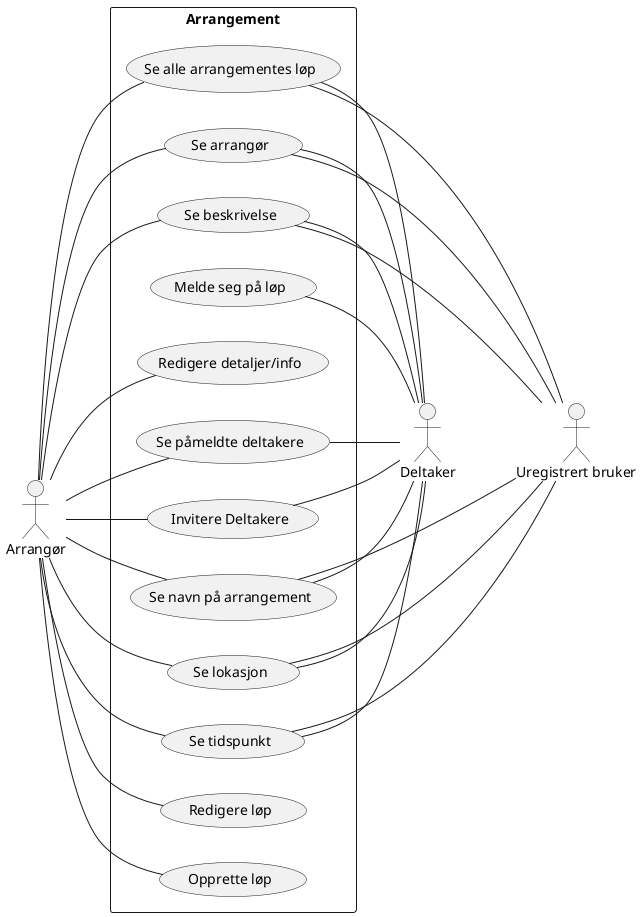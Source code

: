  @startuml
left to right direction
skinparam packageStyle rectangle

:Arrangør:
:Deltaker:
:Uregistrert bruker: as Uregistrert
rectangle Arrangement {

Arrangør -- (Redigere løp)
Arrangør -- (Opprette løp)
Arrangør -- (Redigere detaljer/info)
Arrangør -- (Se navn på arrangement)
Arrangør -- (Se arrangør)
Arrangør -- (Se beskrivelse)
Arrangør -- (Se tidspunkt)
Arrangør -- (Se påmeldte deltakere)
Arrangør -- (Se lokasjon)
Arrangør -- (Invitere Deltakere)
Arrangør -- (Se alle arrangementes løp)

(Se navn på arrangement) -- Deltaker
(Se navn på arrangement) --- Uregistrert

(Se arrangør) -- Deltaker
(Se arrangør) --- Uregistrert

(Se beskrivelse) -- Deltaker
(Se beskrivelse) -- Uregistrert

(Se tidspunkt) -- Deltaker
(Se tidspunkt) --- Uregistrert


(Se lokasjon) -- Deltaker
(Se lokasjon) --- Uregistrert


(Se alle arrangementes løp) -- Deltaker
(Se alle arrangementes løp) --- Uregistrert


(Invitere Deltakere) -- Deltaker
(Se påmeldte deltakere) -- Deltaker
(Melde seg på løp) -- Deltaker

}
 @enduml